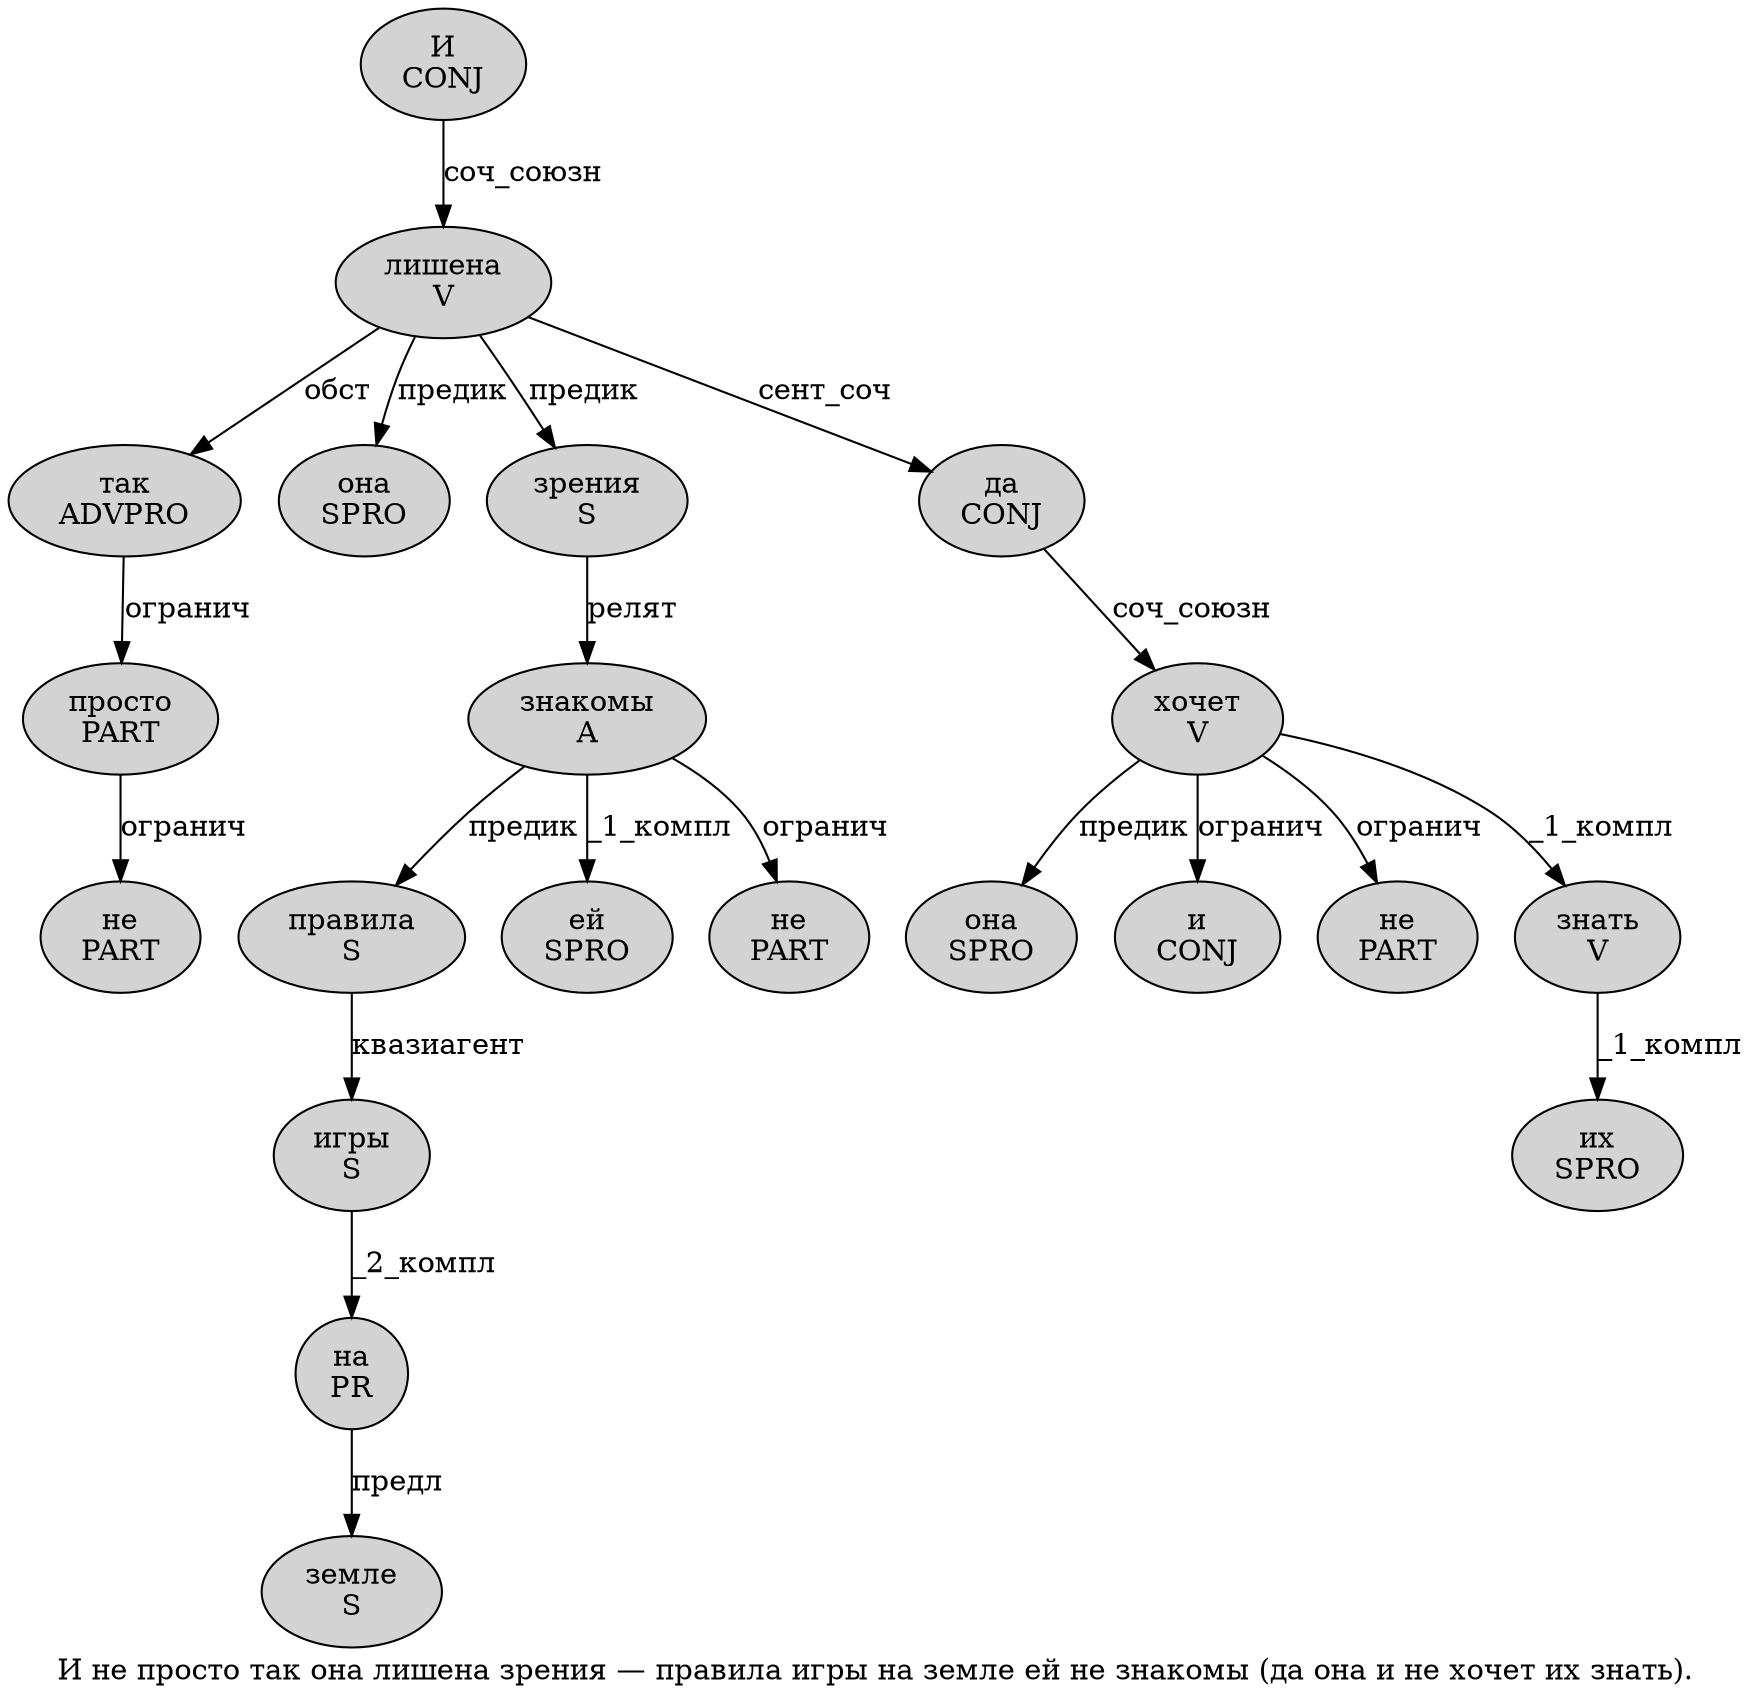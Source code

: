 digraph SENTENCE_412 {
	graph [label="И не просто так она лишена зрения — правила игры на земле ей не знакомы (да она и не хочет их знать)."]
	node [style=filled]
		0 [label="И
CONJ" color="" fillcolor=lightgray penwidth=1 shape=ellipse]
		1 [label="не
PART" color="" fillcolor=lightgray penwidth=1 shape=ellipse]
		2 [label="просто
PART" color="" fillcolor=lightgray penwidth=1 shape=ellipse]
		3 [label="так
ADVPRO" color="" fillcolor=lightgray penwidth=1 shape=ellipse]
		4 [label="она
SPRO" color="" fillcolor=lightgray penwidth=1 shape=ellipse]
		5 [label="лишена
V" color="" fillcolor=lightgray penwidth=1 shape=ellipse]
		6 [label="зрения
S" color="" fillcolor=lightgray penwidth=1 shape=ellipse]
		8 [label="правила
S" color="" fillcolor=lightgray penwidth=1 shape=ellipse]
		9 [label="игры
S" color="" fillcolor=lightgray penwidth=1 shape=ellipse]
		10 [label="на
PR" color="" fillcolor=lightgray penwidth=1 shape=ellipse]
		11 [label="земле
S" color="" fillcolor=lightgray penwidth=1 shape=ellipse]
		12 [label="ей
SPRO" color="" fillcolor=lightgray penwidth=1 shape=ellipse]
		13 [label="не
PART" color="" fillcolor=lightgray penwidth=1 shape=ellipse]
		14 [label="знакомы
A" color="" fillcolor=lightgray penwidth=1 shape=ellipse]
		16 [label="да
CONJ" color="" fillcolor=lightgray penwidth=1 shape=ellipse]
		17 [label="она
SPRO" color="" fillcolor=lightgray penwidth=1 shape=ellipse]
		18 [label="и
CONJ" color="" fillcolor=lightgray penwidth=1 shape=ellipse]
		19 [label="не
PART" color="" fillcolor=lightgray penwidth=1 shape=ellipse]
		20 [label="хочет
V" color="" fillcolor=lightgray penwidth=1 shape=ellipse]
		21 [label="их
SPRO" color="" fillcolor=lightgray penwidth=1 shape=ellipse]
		22 [label="знать
V" color="" fillcolor=lightgray penwidth=1 shape=ellipse]
			3 -> 2 [label="огранич"]
			6 -> 14 [label="релят"]
			8 -> 9 [label="квазиагент"]
			14 -> 8 [label="предик"]
			14 -> 12 [label="_1_компл"]
			14 -> 13 [label="огранич"]
			22 -> 21 [label="_1_компл"]
			20 -> 17 [label="предик"]
			20 -> 18 [label="огранич"]
			20 -> 19 [label="огранич"]
			20 -> 22 [label="_1_компл"]
			5 -> 3 [label="обст"]
			5 -> 4 [label="предик"]
			5 -> 6 [label="предик"]
			5 -> 16 [label="сент_соч"]
			10 -> 11 [label="предл"]
			16 -> 20 [label="соч_союзн"]
			9 -> 10 [label="_2_компл"]
			0 -> 5 [label="соч_союзн"]
			2 -> 1 [label="огранич"]
}